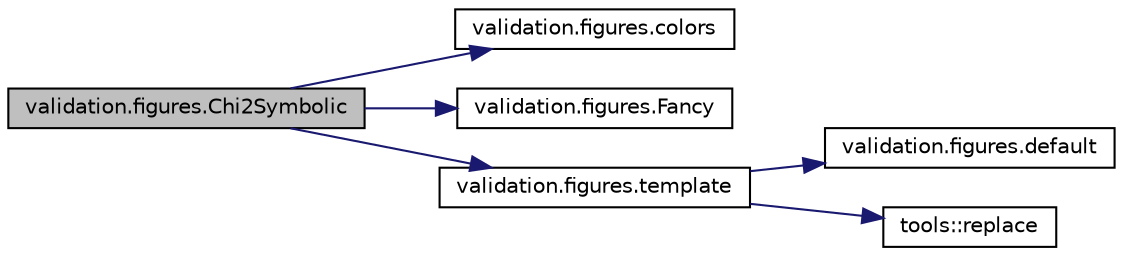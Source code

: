 digraph "validation.figures.Chi2Symbolic"
{
 // INTERACTIVE_SVG=YES
 // LATEX_PDF_SIZE
  edge [fontname="Helvetica",fontsize="10",labelfontname="Helvetica",labelfontsize="10"];
  node [fontname="Helvetica",fontsize="10",shape=record];
  rankdir="LR";
  Node1 [label="validation.figures.Chi2Symbolic",height=0.2,width=0.4,color="black", fillcolor="grey75", style="filled", fontcolor="black",tooltip=" "];
  Node1 -> Node2 [color="midnightblue",fontsize="10",style="solid",fontname="Helvetica"];
  Node2 [label="validation.figures.colors",height=0.2,width=0.4,color="black", fillcolor="white", style="filled",URL="$namespacevalidation_1_1figures.html#ac17c0ce139623cf88cc9e72071e40107",tooltip=" "];
  Node1 -> Node3 [color="midnightblue",fontsize="10",style="solid",fontname="Helvetica"];
  Node3 [label="validation.figures.Fancy",height=0.2,width=0.4,color="black", fillcolor="white", style="filled",URL="$namespacevalidation_1_1figures.html#aeaea86b0a9280be8f01e82837691e66e",tooltip=" "];
  Node1 -> Node4 [color="midnightblue",fontsize="10",style="solid",fontname="Helvetica"];
  Node4 [label="validation.figures.template",height=0.2,width=0.4,color="black", fillcolor="white", style="filled",URL="$namespacevalidation_1_1figures.html#a5d5830588582cdacb9e25b3b5c437cb7",tooltip=" "];
  Node4 -> Node5 [color="midnightblue",fontsize="10",style="solid",fontname="Helvetica"];
  Node5 [label="validation.figures.default",height=0.2,width=0.4,color="black", fillcolor="white", style="filled",URL="$namespacevalidation_1_1figures.html#a56f1fd5919df992a8fb9c9155f3b24d6",tooltip=" "];
  Node4 -> Node6 [color="midnightblue",fontsize="10",style="solid",fontname="Helvetica"];
  Node6 [label="tools::replace",height=0.2,width=0.4,color="black", fillcolor="white", style="filled",URL="$classtools.html#aeae88ebd7116d59008600f0723716dba",tooltip="Replaces all occurrences of a substring in a string."];
}
